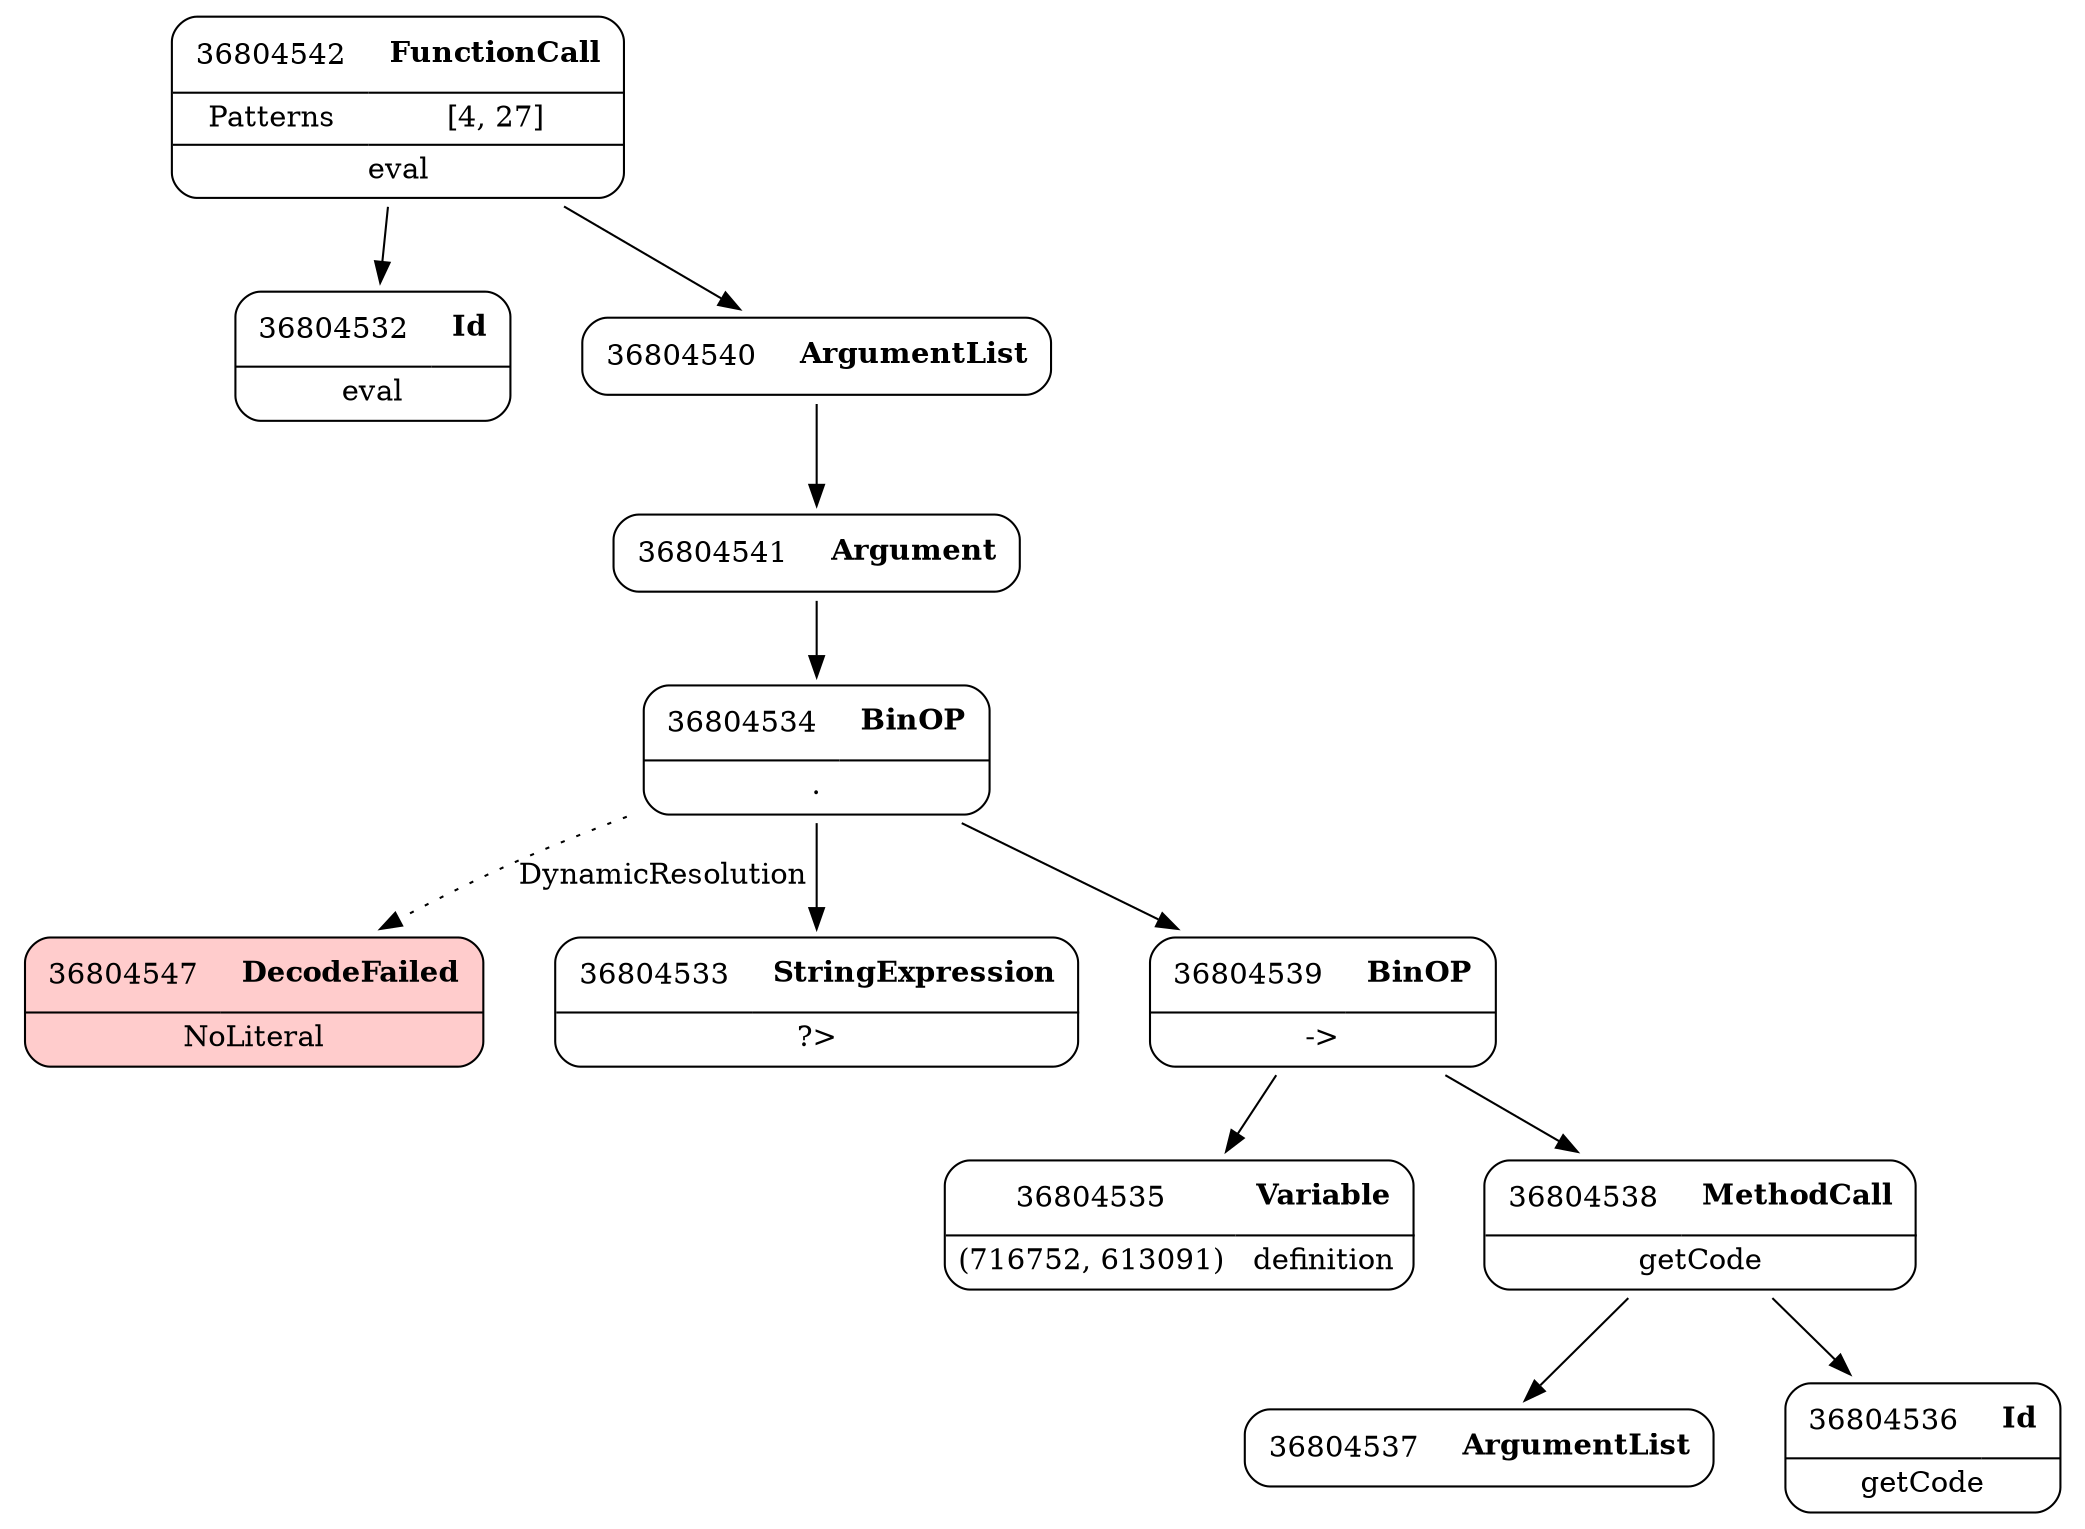 digraph ast {
node [shape=none];
36804547 [label=<<TABLE border='1' cellspacing='0' cellpadding='10' style='rounded' bgcolor='#FFCCCC' ><TR><TD border='0'>36804547</TD><TD border='0'><B>DecodeFailed</B></TD></TR><HR/><TR><TD border='0' cellpadding='5' colspan='2'>NoLiteral</TD></TR></TABLE>>];
36804533 [label=<<TABLE border='1' cellspacing='0' cellpadding='10' style='rounded' ><TR><TD border='0'>36804533</TD><TD border='0'><B>StringExpression</B></TD></TR><HR/><TR><TD border='0' cellpadding='5' colspan='2'>?&gt;</TD></TR></TABLE>>];
36804532 [label=<<TABLE border='1' cellspacing='0' cellpadding='10' style='rounded' ><TR><TD border='0'>36804532</TD><TD border='0'><B>Id</B></TD></TR><HR/><TR><TD border='0' cellpadding='5' colspan='2'>eval</TD></TR></TABLE>>];
36804535 [label=<<TABLE border='1' cellspacing='0' cellpadding='10' style='rounded' ><TR><TD border='0'>36804535</TD><TD border='0'><B>Variable</B></TD></TR><HR/><TR><TD border='0' cellpadding='5'>(716752, 613091)</TD><TD border='0' cellpadding='5'>definition</TD></TR></TABLE>>];
36804534 [label=<<TABLE border='1' cellspacing='0' cellpadding='10' style='rounded' ><TR><TD border='0'>36804534</TD><TD border='0'><B>BinOP</B></TD></TR><HR/><TR><TD border='0' cellpadding='5' colspan='2'>.</TD></TR></TABLE>>];
36804534 -> 36804533 [weight=2];
36804534 -> 36804539 [weight=2];
36804534 -> 36804547 [style=dotted,label=DynamicResolution];
36804537 [label=<<TABLE border='1' cellspacing='0' cellpadding='10' style='rounded' ><TR><TD border='0'>36804537</TD><TD border='0'><B>ArgumentList</B></TD></TR></TABLE>>];
36804536 [label=<<TABLE border='1' cellspacing='0' cellpadding='10' style='rounded' ><TR><TD border='0'>36804536</TD><TD border='0'><B>Id</B></TD></TR><HR/><TR><TD border='0' cellpadding='5' colspan='2'>getCode</TD></TR></TABLE>>];
36804539 [label=<<TABLE border='1' cellspacing='0' cellpadding='10' style='rounded' ><TR><TD border='0'>36804539</TD><TD border='0'><B>BinOP</B></TD></TR><HR/><TR><TD border='0' cellpadding='5' colspan='2'>-&gt;</TD></TR></TABLE>>];
36804539 -> 36804535 [weight=2];
36804539 -> 36804538 [weight=2];
36804538 [label=<<TABLE border='1' cellspacing='0' cellpadding='10' style='rounded' ><TR><TD border='0'>36804538</TD><TD border='0'><B>MethodCall</B></TD></TR><HR/><TR><TD border='0' cellpadding='5' colspan='2'>getCode</TD></TR></TABLE>>];
36804538 -> 36804536 [weight=2];
36804538 -> 36804537 [weight=2];
36804541 [label=<<TABLE border='1' cellspacing='0' cellpadding='10' style='rounded' ><TR><TD border='0'>36804541</TD><TD border='0'><B>Argument</B></TD></TR></TABLE>>];
36804541 -> 36804534 [weight=2];
36804540 [label=<<TABLE border='1' cellspacing='0' cellpadding='10' style='rounded' ><TR><TD border='0'>36804540</TD><TD border='0'><B>ArgumentList</B></TD></TR></TABLE>>];
36804540 -> 36804541 [weight=2];
36804542 [label=<<TABLE border='1' cellspacing='0' cellpadding='10' style='rounded' ><TR><TD border='0'>36804542</TD><TD border='0'><B>FunctionCall</B></TD></TR><HR/><TR><TD border='0' cellpadding='5'>Patterns</TD><TD border='0' cellpadding='5'>[4, 27]</TD></TR><HR/><TR><TD border='0' cellpadding='5' colspan='2'>eval</TD></TR></TABLE>>];
36804542 -> 36804532 [weight=2];
36804542 -> 36804540 [weight=2];
}
